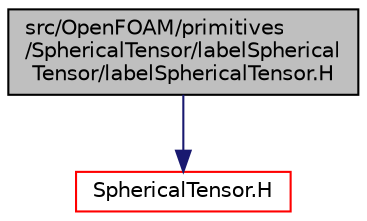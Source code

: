 digraph "src/OpenFOAM/primitives/SphericalTensor/labelSphericalTensor/labelSphericalTensor.H"
{
  bgcolor="transparent";
  edge [fontname="Helvetica",fontsize="10",labelfontname="Helvetica",labelfontsize="10"];
  node [fontname="Helvetica",fontsize="10",shape=record];
  Node1 [label="src/OpenFOAM/primitives\l/SphericalTensor/labelSpherical\lTensor/labelSphericalTensor.H",height=0.2,width=0.4,color="black", fillcolor="grey75", style="filled" fontcolor="black"];
  Node1 -> Node2 [color="midnightblue",fontsize="10",style="solid",fontname="Helvetica"];
  Node2 [label="SphericalTensor.H",height=0.2,width=0.4,color="red",URL="$SphericalTensor_8H.html"];
}
